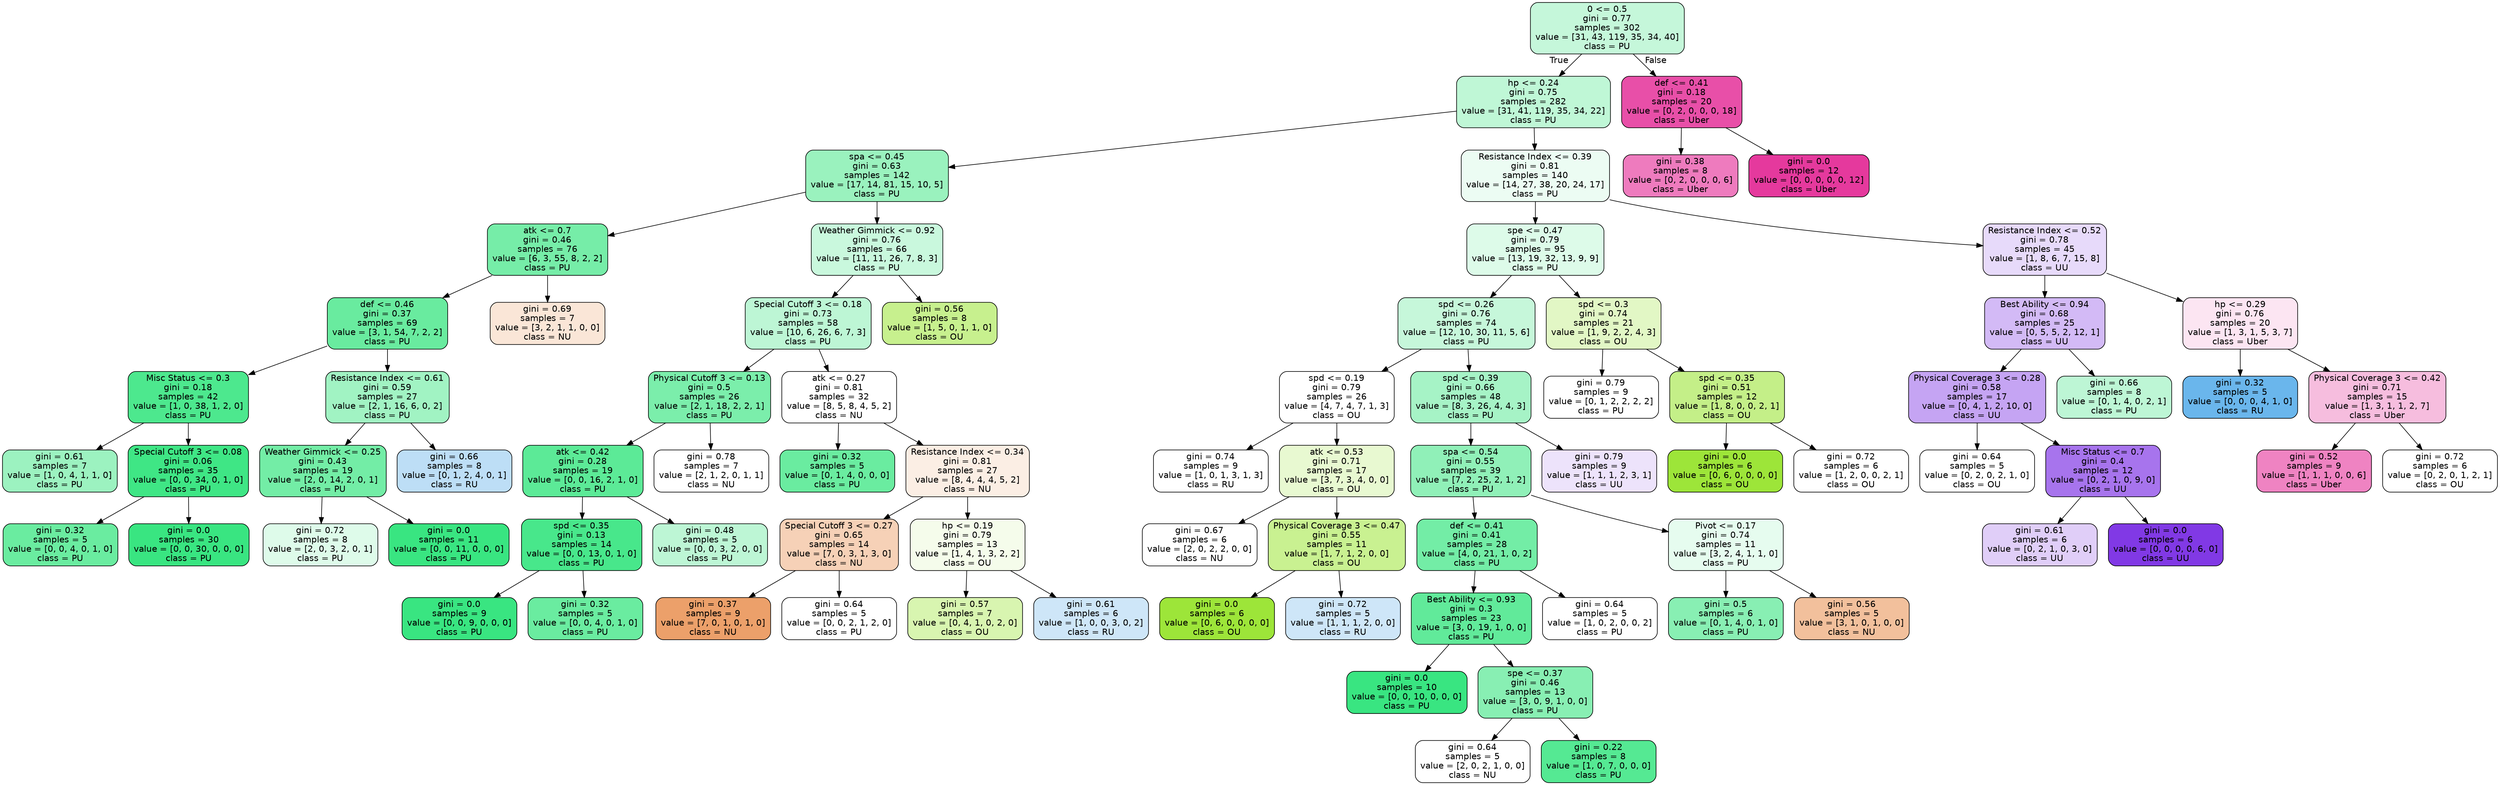 digraph Tree {
node [shape=box, style="filled, rounded", color="black", fontname=helvetica] ;
edge [fontname=helvetica] ;
0 [label="0 <= 0.5\ngini = 0.77\nsamples = 302\nvalue = [31, 43, 119, 35, 34, 40]\nclass = PU", fillcolor="#c5f7da"] ;
1 [label="hp <= 0.24\ngini = 0.75\nsamples = 282\nvalue = [31, 41, 119, 35, 34, 22]\nclass = PU", fillcolor="#bff7d6"] ;
0 -> 1 [labeldistance=2.5, labelangle=45, headlabel="True"] ;
2 [label="spa <= 0.45\ngini = 0.63\nsamples = 142\nvalue = [17, 14, 81, 15, 10, 5]\nclass = PU", fillcolor="#9af2be"] ;
1 -> 2 ;
3 [label="atk <= 0.7\ngini = 0.46\nsamples = 76\nvalue = [6, 3, 55, 8, 2, 2]\nclass = PU", fillcolor="#76eda8"] ;
2 -> 3 ;
4 [label="def <= 0.46\ngini = 0.37\nsamples = 69\nvalue = [3, 1, 54, 7, 2, 2]\nclass = PU", fillcolor="#69eb9f"] ;
3 -> 4 ;
5 [label="Misc Status <= 0.3\ngini = 0.18\nsamples = 42\nvalue = [1, 0, 38, 1, 2, 0]\nclass = PU", fillcolor="#4de88e"] ;
4 -> 5 ;
6 [label="gini = 0.61\nsamples = 7\nvalue = [1, 0, 4, 1, 1, 0]\nclass = PU", fillcolor="#9cf2c0"] ;
5 -> 6 ;
7 [label="Special Cutoff 3 <= 0.08\ngini = 0.06\nsamples = 35\nvalue = [0, 0, 34, 0, 1, 0]\nclass = PU", fillcolor="#3fe685"] ;
5 -> 7 ;
8 [label="gini = 0.32\nsamples = 5\nvalue = [0, 0, 4, 0, 1, 0]\nclass = PU", fillcolor="#6aeca0"] ;
7 -> 8 ;
9 [label="gini = 0.0\nsamples = 30\nvalue = [0, 0, 30, 0, 0, 0]\nclass = PU", fillcolor="#39e581"] ;
7 -> 9 ;
10 [label="Resistance Index <= 0.61\ngini = 0.59\nsamples = 27\nvalue = [2, 1, 16, 6, 0, 2]\nclass = PU", fillcolor="#a1f3c3"] ;
4 -> 10 ;
11 [label="Weather Gimmick <= 0.25\ngini = 0.43\nsamples = 19\nvalue = [2, 0, 14, 2, 0, 1]\nclass = PU", fillcolor="#73eda6"] ;
10 -> 11 ;
12 [label="gini = 0.72\nsamples = 8\nvalue = [2, 0, 3, 2, 0, 1]\nclass = PU", fillcolor="#defbea"] ;
11 -> 12 ;
13 [label="gini = 0.0\nsamples = 11\nvalue = [0, 0, 11, 0, 0, 0]\nclass = PU", fillcolor="#39e581"] ;
11 -> 13 ;
14 [label="gini = 0.66\nsamples = 8\nvalue = [0, 1, 2, 4, 0, 1]\nclass = RU", fillcolor="#bddef6"] ;
10 -> 14 ;
15 [label="gini = 0.69\nsamples = 7\nvalue = [3, 2, 1, 1, 0, 0]\nclass = NU", fillcolor="#fae6d7"] ;
3 -> 15 ;
16 [label="Weather Gimmick <= 0.92\ngini = 0.76\nsamples = 66\nvalue = [11, 11, 26, 7, 8, 3]\nclass = PU", fillcolor="#c9f8dd"] ;
2 -> 16 ;
17 [label="Special Cutoff 3 <= 0.18\ngini = 0.73\nsamples = 58\nvalue = [10, 6, 26, 6, 7, 3]\nclass = PU", fillcolor="#bdf6d5"] ;
16 -> 17 ;
18 [label="Physical Cutoff 3 <= 0.13\ngini = 0.5\nsamples = 26\nvalue = [2, 1, 18, 2, 2, 1]\nclass = PU", fillcolor="#7beeab"] ;
17 -> 18 ;
19 [label="atk <= 0.42\ngini = 0.28\nsamples = 19\nvalue = [0, 0, 16, 2, 1, 0]\nclass = PU", fillcolor="#5cea97"] ;
18 -> 19 ;
20 [label="spd <= 0.35\ngini = 0.13\nsamples = 14\nvalue = [0, 0, 13, 0, 1, 0]\nclass = PU", fillcolor="#48e78b"] ;
19 -> 20 ;
21 [label="gini = 0.0\nsamples = 9\nvalue = [0, 0, 9, 0, 0, 0]\nclass = PU", fillcolor="#39e581"] ;
20 -> 21 ;
22 [label="gini = 0.32\nsamples = 5\nvalue = [0, 0, 4, 0, 1, 0]\nclass = PU", fillcolor="#6aeca0"] ;
20 -> 22 ;
23 [label="gini = 0.48\nsamples = 5\nvalue = [0, 0, 3, 2, 0, 0]\nclass = PU", fillcolor="#bdf6d5"] ;
19 -> 23 ;
24 [label="gini = 0.78\nsamples = 7\nvalue = [2, 1, 2, 0, 1, 1]\nclass = NU", fillcolor="#ffffff"] ;
18 -> 24 ;
25 [label="atk <= 0.27\ngini = 0.81\nsamples = 32\nvalue = [8, 5, 8, 4, 5, 2]\nclass = NU", fillcolor="#ffffff"] ;
17 -> 25 ;
26 [label="gini = 0.32\nsamples = 5\nvalue = [0, 1, 4, 0, 0, 0]\nclass = PU", fillcolor="#6aeca0"] ;
25 -> 26 ;
27 [label="Resistance Index <= 0.34\ngini = 0.81\nsamples = 27\nvalue = [8, 4, 4, 4, 5, 2]\nclass = NU", fillcolor="#fbeee4"] ;
25 -> 27 ;
28 [label="Special Cutoff 3 <= 0.27\ngini = 0.65\nsamples = 14\nvalue = [7, 0, 3, 1, 3, 0]\nclass = NU", fillcolor="#f6d1b7"] ;
27 -> 28 ;
29 [label="gini = 0.37\nsamples = 9\nvalue = [7, 0, 1, 0, 1, 0]\nclass = NU", fillcolor="#eca06a"] ;
28 -> 29 ;
30 [label="gini = 0.64\nsamples = 5\nvalue = [0, 0, 2, 1, 2, 0]\nclass = PU", fillcolor="#ffffff"] ;
28 -> 30 ;
31 [label="hp <= 0.19\ngini = 0.79\nsamples = 13\nvalue = [1, 4, 1, 3, 2, 2]\nclass = OU", fillcolor="#f5fceb"] ;
27 -> 31 ;
32 [label="gini = 0.57\nsamples = 7\nvalue = [0, 4, 1, 0, 2, 0]\nclass = OU", fillcolor="#d8f5b0"] ;
31 -> 32 ;
33 [label="gini = 0.61\nsamples = 6\nvalue = [1, 0, 0, 3, 0, 2]\nclass = RU", fillcolor="#cee6f8"] ;
31 -> 33 ;
34 [label="gini = 0.56\nsamples = 8\nvalue = [1, 5, 0, 1, 1, 0]\nclass = OU", fillcolor="#c7f08e"] ;
16 -> 34 ;
35 [label="Resistance Index <= 0.39\ngini = 0.81\nsamples = 140\nvalue = [14, 27, 38, 20, 24, 17]\nclass = PU", fillcolor="#ecfcf3"] ;
1 -> 35 ;
36 [label="spe <= 0.47\ngini = 0.79\nsamples = 95\nvalue = [13, 19, 32, 13, 9, 9]\nclass = PU", fillcolor="#ddfbe9"] ;
35 -> 36 ;
37 [label="spd <= 0.26\ngini = 0.76\nsamples = 74\nvalue = [12, 10, 30, 11, 5, 6]\nclass = PU", fillcolor="#c6f7da"] ;
36 -> 37 ;
38 [label="spd <= 0.19\ngini = 0.79\nsamples = 26\nvalue = [4, 7, 4, 7, 1, 3]\nclass = OU", fillcolor="#ffffff"] ;
37 -> 38 ;
39 [label="gini = 0.74\nsamples = 9\nvalue = [1, 0, 1, 3, 1, 3]\nclass = RU", fillcolor="#ffffff"] ;
38 -> 39 ;
40 [label="atk <= 0.53\ngini = 0.71\nsamples = 17\nvalue = [3, 7, 3, 4, 0, 0]\nclass = OU", fillcolor="#e8f9d1"] ;
38 -> 40 ;
41 [label="gini = 0.67\nsamples = 6\nvalue = [2, 0, 2, 2, 0, 0]\nclass = NU", fillcolor="#ffffff"] ;
40 -> 41 ;
42 [label="Physical Coverage 3 <= 0.47\ngini = 0.55\nsamples = 11\nvalue = [1, 7, 1, 2, 0, 0]\nclass = OU", fillcolor="#c9f191"] ;
40 -> 42 ;
43 [label="gini = 0.0\nsamples = 6\nvalue = [0, 6, 0, 0, 0, 0]\nclass = OU", fillcolor="#9de539"] ;
42 -> 43 ;
44 [label="gini = 0.72\nsamples = 5\nvalue = [1, 1, 1, 2, 0, 0]\nclass = RU", fillcolor="#cee6f8"] ;
42 -> 44 ;
45 [label="spd <= 0.39\ngini = 0.66\nsamples = 48\nvalue = [8, 3, 26, 4, 4, 3]\nclass = PU", fillcolor="#a6f3c6"] ;
37 -> 45 ;
46 [label="spa <= 0.54\ngini = 0.55\nsamples = 39\nvalue = [7, 2, 25, 2, 1, 2]\nclass = PU", fillcolor="#90f0b8"] ;
45 -> 46 ;
47 [label="def <= 0.41\ngini = 0.41\nsamples = 28\nvalue = [4, 0, 21, 1, 0, 2]\nclass = PU", fillcolor="#73eda6"] ;
46 -> 47 ;
48 [label="Best Ability <= 0.93\ngini = 0.3\nsamples = 23\nvalue = [3, 0, 19, 1, 0, 0]\nclass = PU", fillcolor="#61ea9a"] ;
47 -> 48 ;
49 [label="gini = 0.0\nsamples = 10\nvalue = [0, 0, 10, 0, 0, 0]\nclass = PU", fillcolor="#39e581"] ;
48 -> 49 ;
50 [label="spe <= 0.37\ngini = 0.46\nsamples = 13\nvalue = [3, 0, 9, 1, 0, 0]\nclass = PU", fillcolor="#88efb3"] ;
48 -> 50 ;
51 [label="gini = 0.64\nsamples = 5\nvalue = [2, 0, 2, 1, 0, 0]\nclass = NU", fillcolor="#ffffff"] ;
50 -> 51 ;
52 [label="gini = 0.22\nsamples = 8\nvalue = [1, 0, 7, 0, 0, 0]\nclass = PU", fillcolor="#55e993"] ;
50 -> 52 ;
53 [label="gini = 0.64\nsamples = 5\nvalue = [1, 0, 2, 0, 0, 2]\nclass = PU", fillcolor="#ffffff"] ;
47 -> 53 ;
54 [label="Pivot <= 0.17\ngini = 0.74\nsamples = 11\nvalue = [3, 2, 4, 1, 1, 0]\nclass = PU", fillcolor="#e6fcef"] ;
46 -> 54 ;
55 [label="gini = 0.5\nsamples = 6\nvalue = [0, 1, 4, 0, 1, 0]\nclass = PU", fillcolor="#88efb3"] ;
54 -> 55 ;
56 [label="gini = 0.56\nsamples = 5\nvalue = [3, 1, 0, 1, 0, 0]\nclass = NU", fillcolor="#f2c09c"] ;
54 -> 56 ;
57 [label="gini = 0.79\nsamples = 9\nvalue = [1, 1, 1, 2, 3, 1]\nclass = UU", fillcolor="#ede3fb"] ;
45 -> 57 ;
58 [label="spd <= 0.3\ngini = 0.74\nsamples = 21\nvalue = [1, 9, 2, 2, 4, 3]\nclass = OU", fillcolor="#e2f7c5"] ;
36 -> 58 ;
59 [label="gini = 0.79\nsamples = 9\nvalue = [0, 1, 2, 2, 2, 2]\nclass = PU", fillcolor="#ffffff"] ;
58 -> 59 ;
60 [label="spd <= 0.35\ngini = 0.51\nsamples = 12\nvalue = [1, 8, 0, 0, 2, 1]\nclass = OU", fillcolor="#c4ef88"] ;
58 -> 60 ;
61 [label="gini = 0.0\nsamples = 6\nvalue = [0, 6, 0, 0, 0, 0]\nclass = OU", fillcolor="#9de539"] ;
60 -> 61 ;
62 [label="gini = 0.72\nsamples = 6\nvalue = [1, 2, 0, 0, 2, 1]\nclass = OU", fillcolor="#ffffff"] ;
60 -> 62 ;
63 [label="Resistance Index <= 0.52\ngini = 0.78\nsamples = 45\nvalue = [1, 8, 6, 7, 15, 8]\nclass = UU", fillcolor="#e7dafa"] ;
35 -> 63 ;
64 [label="Best Ability <= 0.94\ngini = 0.68\nsamples = 25\nvalue = [0, 5, 5, 2, 12, 1]\nclass = UU", fillcolor="#d3baf6"] ;
63 -> 64 ;
65 [label="Physical Coverage 3 <= 0.28\ngini = 0.58\nsamples = 17\nvalue = [0, 4, 1, 2, 10, 0]\nclass = UU", fillcolor="#c5a4f3"] ;
64 -> 65 ;
66 [label="gini = 0.64\nsamples = 5\nvalue = [0, 2, 0, 2, 1, 0]\nclass = OU", fillcolor="#ffffff"] ;
65 -> 66 ;
67 [label="Misc Status <= 0.7\ngini = 0.4\nsamples = 12\nvalue = [0, 2, 1, 0, 9, 0]\nclass = UU", fillcolor="#a774ed"] ;
65 -> 67 ;
68 [label="gini = 0.61\nsamples = 6\nvalue = [0, 2, 1, 0, 3, 0]\nclass = UU", fillcolor="#e0cef8"] ;
67 -> 68 ;
69 [label="gini = 0.0\nsamples = 6\nvalue = [0, 0, 0, 0, 6, 0]\nclass = UU", fillcolor="#8139e5"] ;
67 -> 69 ;
70 [label="gini = 0.66\nsamples = 8\nvalue = [0, 1, 4, 0, 2, 1]\nclass = PU", fillcolor="#bdf6d5"] ;
64 -> 70 ;
71 [label="hp <= 0.29\ngini = 0.76\nsamples = 20\nvalue = [1, 3, 1, 5, 3, 7]\nclass = Uber", fillcolor="#fce5f2"] ;
63 -> 71 ;
72 [label="gini = 0.32\nsamples = 5\nvalue = [0, 0, 0, 4, 1, 0]\nclass = RU", fillcolor="#6ab6ec"] ;
71 -> 72 ;
73 [label="Physical Coverage 3 <= 0.42\ngini = 0.71\nsamples = 15\nvalue = [1, 3, 1, 1, 2, 7]\nclass = Uber", fillcolor="#f6bdde"] ;
71 -> 73 ;
74 [label="gini = 0.52\nsamples = 9\nvalue = [1, 1, 1, 0, 0, 6]\nclass = Uber", fillcolor="#ef83c2"] ;
73 -> 74 ;
75 [label="gini = 0.72\nsamples = 6\nvalue = [0, 2, 0, 1, 2, 1]\nclass = OU", fillcolor="#ffffff"] ;
73 -> 75 ;
76 [label="def <= 0.41\ngini = 0.18\nsamples = 20\nvalue = [0, 2, 0, 0, 0, 18]\nclass = Uber", fillcolor="#e84fa8"] ;
0 -> 76 [labeldistance=2.5, labelangle=-45, headlabel="False"] ;
77 [label="gini = 0.38\nsamples = 8\nvalue = [0, 2, 0, 0, 0, 6]\nclass = Uber", fillcolor="#ee7bbe"] ;
76 -> 77 ;
78 [label="gini = 0.0\nsamples = 12\nvalue = [0, 0, 0, 0, 0, 12]\nclass = Uber", fillcolor="#e5399d"] ;
76 -> 78 ;
}